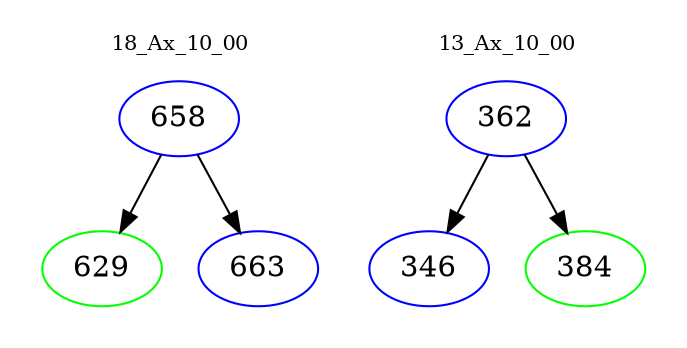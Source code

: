 digraph{
subgraph cluster_0 {
color = white
label = "18_Ax_10_00";
fontsize=10;
T0_658 [label="658", color="blue"]
T0_658 -> T0_629 [color="black"]
T0_629 [label="629", color="green"]
T0_658 -> T0_663 [color="black"]
T0_663 [label="663", color="blue"]
}
subgraph cluster_1 {
color = white
label = "13_Ax_10_00";
fontsize=10;
T1_362 [label="362", color="blue"]
T1_362 -> T1_346 [color="black"]
T1_346 [label="346", color="blue"]
T1_362 -> T1_384 [color="black"]
T1_384 [label="384", color="green"]
}
}

